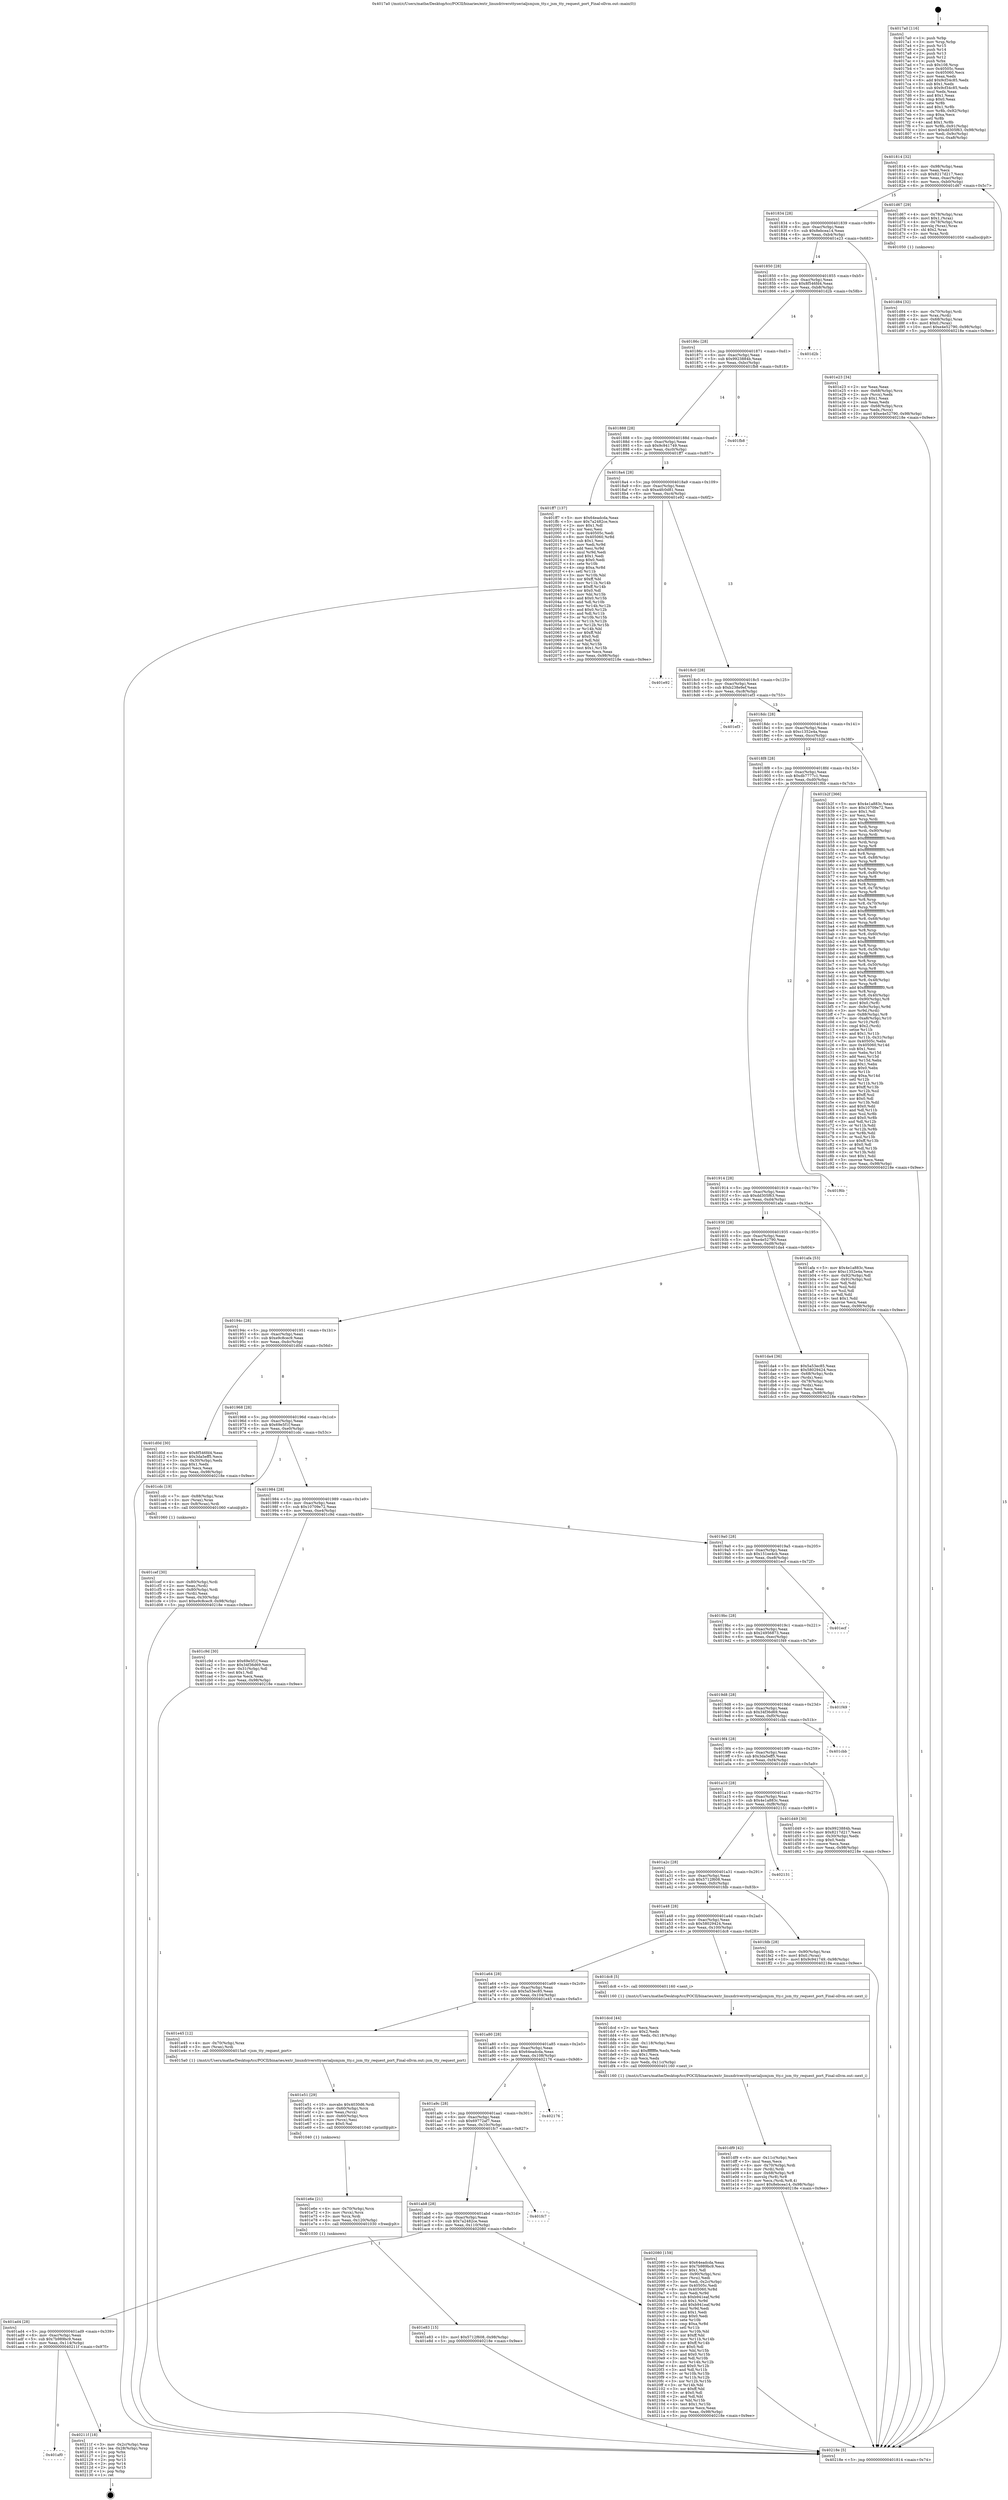 digraph "0x4017a0" {
  label = "0x4017a0 (/mnt/c/Users/mathe/Desktop/tcc/POCII/binaries/extr_linuxdriversttyserialjsmjsm_tty.c_jsm_tty_request_port_Final-ollvm.out::main(0))"
  labelloc = "t"
  node[shape=record]

  Entry [label="",width=0.3,height=0.3,shape=circle,fillcolor=black,style=filled]
  "0x401814" [label="{
     0x401814 [32]\l
     | [instrs]\l
     &nbsp;&nbsp;0x401814 \<+6\>: mov -0x98(%rbp),%eax\l
     &nbsp;&nbsp;0x40181a \<+2\>: mov %eax,%ecx\l
     &nbsp;&nbsp;0x40181c \<+6\>: sub $0x8217d217,%ecx\l
     &nbsp;&nbsp;0x401822 \<+6\>: mov %eax,-0xac(%rbp)\l
     &nbsp;&nbsp;0x401828 \<+6\>: mov %ecx,-0xb0(%rbp)\l
     &nbsp;&nbsp;0x40182e \<+6\>: je 0000000000401d67 \<main+0x5c7\>\l
  }"]
  "0x401d67" [label="{
     0x401d67 [29]\l
     | [instrs]\l
     &nbsp;&nbsp;0x401d67 \<+4\>: mov -0x78(%rbp),%rax\l
     &nbsp;&nbsp;0x401d6b \<+6\>: movl $0x1,(%rax)\l
     &nbsp;&nbsp;0x401d71 \<+4\>: mov -0x78(%rbp),%rax\l
     &nbsp;&nbsp;0x401d75 \<+3\>: movslq (%rax),%rax\l
     &nbsp;&nbsp;0x401d78 \<+4\>: shl $0x2,%rax\l
     &nbsp;&nbsp;0x401d7c \<+3\>: mov %rax,%rdi\l
     &nbsp;&nbsp;0x401d7f \<+5\>: call 0000000000401050 \<malloc@plt\>\l
     | [calls]\l
     &nbsp;&nbsp;0x401050 \{1\} (unknown)\l
  }"]
  "0x401834" [label="{
     0x401834 [28]\l
     | [instrs]\l
     &nbsp;&nbsp;0x401834 \<+5\>: jmp 0000000000401839 \<main+0x99\>\l
     &nbsp;&nbsp;0x401839 \<+6\>: mov -0xac(%rbp),%eax\l
     &nbsp;&nbsp;0x40183f \<+5\>: sub $0x8ebcea14,%eax\l
     &nbsp;&nbsp;0x401844 \<+6\>: mov %eax,-0xb4(%rbp)\l
     &nbsp;&nbsp;0x40184a \<+6\>: je 0000000000401e23 \<main+0x683\>\l
  }"]
  Exit [label="",width=0.3,height=0.3,shape=circle,fillcolor=black,style=filled,peripheries=2]
  "0x401e23" [label="{
     0x401e23 [34]\l
     | [instrs]\l
     &nbsp;&nbsp;0x401e23 \<+2\>: xor %eax,%eax\l
     &nbsp;&nbsp;0x401e25 \<+4\>: mov -0x68(%rbp),%rcx\l
     &nbsp;&nbsp;0x401e29 \<+2\>: mov (%rcx),%edx\l
     &nbsp;&nbsp;0x401e2b \<+3\>: sub $0x1,%eax\l
     &nbsp;&nbsp;0x401e2e \<+2\>: sub %eax,%edx\l
     &nbsp;&nbsp;0x401e30 \<+4\>: mov -0x68(%rbp),%rcx\l
     &nbsp;&nbsp;0x401e34 \<+2\>: mov %edx,(%rcx)\l
     &nbsp;&nbsp;0x401e36 \<+10\>: movl $0xe4e52790,-0x98(%rbp)\l
     &nbsp;&nbsp;0x401e40 \<+5\>: jmp 000000000040218e \<main+0x9ee\>\l
  }"]
  "0x401850" [label="{
     0x401850 [28]\l
     | [instrs]\l
     &nbsp;&nbsp;0x401850 \<+5\>: jmp 0000000000401855 \<main+0xb5\>\l
     &nbsp;&nbsp;0x401855 \<+6\>: mov -0xac(%rbp),%eax\l
     &nbsp;&nbsp;0x40185b \<+5\>: sub $0x8f546fd4,%eax\l
     &nbsp;&nbsp;0x401860 \<+6\>: mov %eax,-0xb8(%rbp)\l
     &nbsp;&nbsp;0x401866 \<+6\>: je 0000000000401d2b \<main+0x58b\>\l
  }"]
  "0x401af0" [label="{
     0x401af0\l
  }", style=dashed]
  "0x401d2b" [label="{
     0x401d2b\l
  }", style=dashed]
  "0x40186c" [label="{
     0x40186c [28]\l
     | [instrs]\l
     &nbsp;&nbsp;0x40186c \<+5\>: jmp 0000000000401871 \<main+0xd1\>\l
     &nbsp;&nbsp;0x401871 \<+6\>: mov -0xac(%rbp),%eax\l
     &nbsp;&nbsp;0x401877 \<+5\>: sub $0x9923884b,%eax\l
     &nbsp;&nbsp;0x40187c \<+6\>: mov %eax,-0xbc(%rbp)\l
     &nbsp;&nbsp;0x401882 \<+6\>: je 0000000000401fb8 \<main+0x818\>\l
  }"]
  "0x40211f" [label="{
     0x40211f [18]\l
     | [instrs]\l
     &nbsp;&nbsp;0x40211f \<+3\>: mov -0x2c(%rbp),%eax\l
     &nbsp;&nbsp;0x402122 \<+4\>: lea -0x28(%rbp),%rsp\l
     &nbsp;&nbsp;0x402126 \<+1\>: pop %rbx\l
     &nbsp;&nbsp;0x402127 \<+2\>: pop %r12\l
     &nbsp;&nbsp;0x402129 \<+2\>: pop %r13\l
     &nbsp;&nbsp;0x40212b \<+2\>: pop %r14\l
     &nbsp;&nbsp;0x40212d \<+2\>: pop %r15\l
     &nbsp;&nbsp;0x40212f \<+1\>: pop %rbp\l
     &nbsp;&nbsp;0x402130 \<+1\>: ret\l
  }"]
  "0x401fb8" [label="{
     0x401fb8\l
  }", style=dashed]
  "0x401888" [label="{
     0x401888 [28]\l
     | [instrs]\l
     &nbsp;&nbsp;0x401888 \<+5\>: jmp 000000000040188d \<main+0xed\>\l
     &nbsp;&nbsp;0x40188d \<+6\>: mov -0xac(%rbp),%eax\l
     &nbsp;&nbsp;0x401893 \<+5\>: sub $0x9c941749,%eax\l
     &nbsp;&nbsp;0x401898 \<+6\>: mov %eax,-0xc0(%rbp)\l
     &nbsp;&nbsp;0x40189e \<+6\>: je 0000000000401ff7 \<main+0x857\>\l
  }"]
  "0x401ad4" [label="{
     0x401ad4 [28]\l
     | [instrs]\l
     &nbsp;&nbsp;0x401ad4 \<+5\>: jmp 0000000000401ad9 \<main+0x339\>\l
     &nbsp;&nbsp;0x401ad9 \<+6\>: mov -0xac(%rbp),%eax\l
     &nbsp;&nbsp;0x401adf \<+5\>: sub $0x7b989bc9,%eax\l
     &nbsp;&nbsp;0x401ae4 \<+6\>: mov %eax,-0x114(%rbp)\l
     &nbsp;&nbsp;0x401aea \<+6\>: je 000000000040211f \<main+0x97f\>\l
  }"]
  "0x401ff7" [label="{
     0x401ff7 [137]\l
     | [instrs]\l
     &nbsp;&nbsp;0x401ff7 \<+5\>: mov $0x64eadcda,%eax\l
     &nbsp;&nbsp;0x401ffc \<+5\>: mov $0x7a2482ce,%ecx\l
     &nbsp;&nbsp;0x402001 \<+2\>: mov $0x1,%dl\l
     &nbsp;&nbsp;0x402003 \<+2\>: xor %esi,%esi\l
     &nbsp;&nbsp;0x402005 \<+7\>: mov 0x40505c,%edi\l
     &nbsp;&nbsp;0x40200c \<+8\>: mov 0x405060,%r8d\l
     &nbsp;&nbsp;0x402014 \<+3\>: sub $0x1,%esi\l
     &nbsp;&nbsp;0x402017 \<+3\>: mov %edi,%r9d\l
     &nbsp;&nbsp;0x40201a \<+3\>: add %esi,%r9d\l
     &nbsp;&nbsp;0x40201d \<+4\>: imul %r9d,%edi\l
     &nbsp;&nbsp;0x402021 \<+3\>: and $0x1,%edi\l
     &nbsp;&nbsp;0x402024 \<+3\>: cmp $0x0,%edi\l
     &nbsp;&nbsp;0x402027 \<+4\>: sete %r10b\l
     &nbsp;&nbsp;0x40202b \<+4\>: cmp $0xa,%r8d\l
     &nbsp;&nbsp;0x40202f \<+4\>: setl %r11b\l
     &nbsp;&nbsp;0x402033 \<+3\>: mov %r10b,%bl\l
     &nbsp;&nbsp;0x402036 \<+3\>: xor $0xff,%bl\l
     &nbsp;&nbsp;0x402039 \<+3\>: mov %r11b,%r14b\l
     &nbsp;&nbsp;0x40203c \<+4\>: xor $0xff,%r14b\l
     &nbsp;&nbsp;0x402040 \<+3\>: xor $0x0,%dl\l
     &nbsp;&nbsp;0x402043 \<+3\>: mov %bl,%r15b\l
     &nbsp;&nbsp;0x402046 \<+4\>: and $0x0,%r15b\l
     &nbsp;&nbsp;0x40204a \<+3\>: and %dl,%r10b\l
     &nbsp;&nbsp;0x40204d \<+3\>: mov %r14b,%r12b\l
     &nbsp;&nbsp;0x402050 \<+4\>: and $0x0,%r12b\l
     &nbsp;&nbsp;0x402054 \<+3\>: and %dl,%r11b\l
     &nbsp;&nbsp;0x402057 \<+3\>: or %r10b,%r15b\l
     &nbsp;&nbsp;0x40205a \<+3\>: or %r11b,%r12b\l
     &nbsp;&nbsp;0x40205d \<+3\>: xor %r12b,%r15b\l
     &nbsp;&nbsp;0x402060 \<+3\>: or %r14b,%bl\l
     &nbsp;&nbsp;0x402063 \<+3\>: xor $0xff,%bl\l
     &nbsp;&nbsp;0x402066 \<+3\>: or $0x0,%dl\l
     &nbsp;&nbsp;0x402069 \<+2\>: and %dl,%bl\l
     &nbsp;&nbsp;0x40206b \<+3\>: or %bl,%r15b\l
     &nbsp;&nbsp;0x40206e \<+4\>: test $0x1,%r15b\l
     &nbsp;&nbsp;0x402072 \<+3\>: cmovne %ecx,%eax\l
     &nbsp;&nbsp;0x402075 \<+6\>: mov %eax,-0x98(%rbp)\l
     &nbsp;&nbsp;0x40207b \<+5\>: jmp 000000000040218e \<main+0x9ee\>\l
  }"]
  "0x4018a4" [label="{
     0x4018a4 [28]\l
     | [instrs]\l
     &nbsp;&nbsp;0x4018a4 \<+5\>: jmp 00000000004018a9 \<main+0x109\>\l
     &nbsp;&nbsp;0x4018a9 \<+6\>: mov -0xac(%rbp),%eax\l
     &nbsp;&nbsp;0x4018af \<+5\>: sub $0xa4fc0d81,%eax\l
     &nbsp;&nbsp;0x4018b4 \<+6\>: mov %eax,-0xc4(%rbp)\l
     &nbsp;&nbsp;0x4018ba \<+6\>: je 0000000000401e92 \<main+0x6f2\>\l
  }"]
  "0x402080" [label="{
     0x402080 [159]\l
     | [instrs]\l
     &nbsp;&nbsp;0x402080 \<+5\>: mov $0x64eadcda,%eax\l
     &nbsp;&nbsp;0x402085 \<+5\>: mov $0x7b989bc9,%ecx\l
     &nbsp;&nbsp;0x40208a \<+2\>: mov $0x1,%dl\l
     &nbsp;&nbsp;0x40208c \<+7\>: mov -0x90(%rbp),%rsi\l
     &nbsp;&nbsp;0x402093 \<+2\>: mov (%rsi),%edi\l
     &nbsp;&nbsp;0x402095 \<+3\>: mov %edi,-0x2c(%rbp)\l
     &nbsp;&nbsp;0x402098 \<+7\>: mov 0x40505c,%edi\l
     &nbsp;&nbsp;0x40209f \<+8\>: mov 0x405060,%r8d\l
     &nbsp;&nbsp;0x4020a7 \<+3\>: mov %edi,%r9d\l
     &nbsp;&nbsp;0x4020aa \<+7\>: sub $0xb941eaf,%r9d\l
     &nbsp;&nbsp;0x4020b1 \<+4\>: sub $0x1,%r9d\l
     &nbsp;&nbsp;0x4020b5 \<+7\>: add $0xb941eaf,%r9d\l
     &nbsp;&nbsp;0x4020bc \<+4\>: imul %r9d,%edi\l
     &nbsp;&nbsp;0x4020c0 \<+3\>: and $0x1,%edi\l
     &nbsp;&nbsp;0x4020c3 \<+3\>: cmp $0x0,%edi\l
     &nbsp;&nbsp;0x4020c6 \<+4\>: sete %r10b\l
     &nbsp;&nbsp;0x4020ca \<+4\>: cmp $0xa,%r8d\l
     &nbsp;&nbsp;0x4020ce \<+4\>: setl %r11b\l
     &nbsp;&nbsp;0x4020d2 \<+3\>: mov %r10b,%bl\l
     &nbsp;&nbsp;0x4020d5 \<+3\>: xor $0xff,%bl\l
     &nbsp;&nbsp;0x4020d8 \<+3\>: mov %r11b,%r14b\l
     &nbsp;&nbsp;0x4020db \<+4\>: xor $0xff,%r14b\l
     &nbsp;&nbsp;0x4020df \<+3\>: xor $0x0,%dl\l
     &nbsp;&nbsp;0x4020e2 \<+3\>: mov %bl,%r15b\l
     &nbsp;&nbsp;0x4020e5 \<+4\>: and $0x0,%r15b\l
     &nbsp;&nbsp;0x4020e9 \<+3\>: and %dl,%r10b\l
     &nbsp;&nbsp;0x4020ec \<+3\>: mov %r14b,%r12b\l
     &nbsp;&nbsp;0x4020ef \<+4\>: and $0x0,%r12b\l
     &nbsp;&nbsp;0x4020f3 \<+3\>: and %dl,%r11b\l
     &nbsp;&nbsp;0x4020f6 \<+3\>: or %r10b,%r15b\l
     &nbsp;&nbsp;0x4020f9 \<+3\>: or %r11b,%r12b\l
     &nbsp;&nbsp;0x4020fc \<+3\>: xor %r12b,%r15b\l
     &nbsp;&nbsp;0x4020ff \<+3\>: or %r14b,%bl\l
     &nbsp;&nbsp;0x402102 \<+3\>: xor $0xff,%bl\l
     &nbsp;&nbsp;0x402105 \<+3\>: or $0x0,%dl\l
     &nbsp;&nbsp;0x402108 \<+2\>: and %dl,%bl\l
     &nbsp;&nbsp;0x40210a \<+3\>: or %bl,%r15b\l
     &nbsp;&nbsp;0x40210d \<+4\>: test $0x1,%r15b\l
     &nbsp;&nbsp;0x402111 \<+3\>: cmovne %ecx,%eax\l
     &nbsp;&nbsp;0x402114 \<+6\>: mov %eax,-0x98(%rbp)\l
     &nbsp;&nbsp;0x40211a \<+5\>: jmp 000000000040218e \<main+0x9ee\>\l
  }"]
  "0x401e92" [label="{
     0x401e92\l
  }", style=dashed]
  "0x4018c0" [label="{
     0x4018c0 [28]\l
     | [instrs]\l
     &nbsp;&nbsp;0x4018c0 \<+5\>: jmp 00000000004018c5 \<main+0x125\>\l
     &nbsp;&nbsp;0x4018c5 \<+6\>: mov -0xac(%rbp),%eax\l
     &nbsp;&nbsp;0x4018cb \<+5\>: sub $0xb238e9ef,%eax\l
     &nbsp;&nbsp;0x4018d0 \<+6\>: mov %eax,-0xc8(%rbp)\l
     &nbsp;&nbsp;0x4018d6 \<+6\>: je 0000000000401ef3 \<main+0x753\>\l
  }"]
  "0x401ab8" [label="{
     0x401ab8 [28]\l
     | [instrs]\l
     &nbsp;&nbsp;0x401ab8 \<+5\>: jmp 0000000000401abd \<main+0x31d\>\l
     &nbsp;&nbsp;0x401abd \<+6\>: mov -0xac(%rbp),%eax\l
     &nbsp;&nbsp;0x401ac3 \<+5\>: sub $0x7a2482ce,%eax\l
     &nbsp;&nbsp;0x401ac8 \<+6\>: mov %eax,-0x110(%rbp)\l
     &nbsp;&nbsp;0x401ace \<+6\>: je 0000000000402080 \<main+0x8e0\>\l
  }"]
  "0x401ef3" [label="{
     0x401ef3\l
  }", style=dashed]
  "0x4018dc" [label="{
     0x4018dc [28]\l
     | [instrs]\l
     &nbsp;&nbsp;0x4018dc \<+5\>: jmp 00000000004018e1 \<main+0x141\>\l
     &nbsp;&nbsp;0x4018e1 \<+6\>: mov -0xac(%rbp),%eax\l
     &nbsp;&nbsp;0x4018e7 \<+5\>: sub $0xc1352e4a,%eax\l
     &nbsp;&nbsp;0x4018ec \<+6\>: mov %eax,-0xcc(%rbp)\l
     &nbsp;&nbsp;0x4018f2 \<+6\>: je 0000000000401b2f \<main+0x38f\>\l
  }"]
  "0x401fc7" [label="{
     0x401fc7\l
  }", style=dashed]
  "0x401b2f" [label="{
     0x401b2f [366]\l
     | [instrs]\l
     &nbsp;&nbsp;0x401b2f \<+5\>: mov $0x4e1a883c,%eax\l
     &nbsp;&nbsp;0x401b34 \<+5\>: mov $0x10709e72,%ecx\l
     &nbsp;&nbsp;0x401b39 \<+2\>: mov $0x1,%dl\l
     &nbsp;&nbsp;0x401b3b \<+2\>: xor %esi,%esi\l
     &nbsp;&nbsp;0x401b3d \<+3\>: mov %rsp,%rdi\l
     &nbsp;&nbsp;0x401b40 \<+4\>: add $0xfffffffffffffff0,%rdi\l
     &nbsp;&nbsp;0x401b44 \<+3\>: mov %rdi,%rsp\l
     &nbsp;&nbsp;0x401b47 \<+7\>: mov %rdi,-0x90(%rbp)\l
     &nbsp;&nbsp;0x401b4e \<+3\>: mov %rsp,%rdi\l
     &nbsp;&nbsp;0x401b51 \<+4\>: add $0xfffffffffffffff0,%rdi\l
     &nbsp;&nbsp;0x401b55 \<+3\>: mov %rdi,%rsp\l
     &nbsp;&nbsp;0x401b58 \<+3\>: mov %rsp,%r8\l
     &nbsp;&nbsp;0x401b5b \<+4\>: add $0xfffffffffffffff0,%r8\l
     &nbsp;&nbsp;0x401b5f \<+3\>: mov %r8,%rsp\l
     &nbsp;&nbsp;0x401b62 \<+7\>: mov %r8,-0x88(%rbp)\l
     &nbsp;&nbsp;0x401b69 \<+3\>: mov %rsp,%r8\l
     &nbsp;&nbsp;0x401b6c \<+4\>: add $0xfffffffffffffff0,%r8\l
     &nbsp;&nbsp;0x401b70 \<+3\>: mov %r8,%rsp\l
     &nbsp;&nbsp;0x401b73 \<+4\>: mov %r8,-0x80(%rbp)\l
     &nbsp;&nbsp;0x401b77 \<+3\>: mov %rsp,%r8\l
     &nbsp;&nbsp;0x401b7a \<+4\>: add $0xfffffffffffffff0,%r8\l
     &nbsp;&nbsp;0x401b7e \<+3\>: mov %r8,%rsp\l
     &nbsp;&nbsp;0x401b81 \<+4\>: mov %r8,-0x78(%rbp)\l
     &nbsp;&nbsp;0x401b85 \<+3\>: mov %rsp,%r8\l
     &nbsp;&nbsp;0x401b88 \<+4\>: add $0xfffffffffffffff0,%r8\l
     &nbsp;&nbsp;0x401b8c \<+3\>: mov %r8,%rsp\l
     &nbsp;&nbsp;0x401b8f \<+4\>: mov %r8,-0x70(%rbp)\l
     &nbsp;&nbsp;0x401b93 \<+3\>: mov %rsp,%r8\l
     &nbsp;&nbsp;0x401b96 \<+4\>: add $0xfffffffffffffff0,%r8\l
     &nbsp;&nbsp;0x401b9a \<+3\>: mov %r8,%rsp\l
     &nbsp;&nbsp;0x401b9d \<+4\>: mov %r8,-0x68(%rbp)\l
     &nbsp;&nbsp;0x401ba1 \<+3\>: mov %rsp,%r8\l
     &nbsp;&nbsp;0x401ba4 \<+4\>: add $0xfffffffffffffff0,%r8\l
     &nbsp;&nbsp;0x401ba8 \<+3\>: mov %r8,%rsp\l
     &nbsp;&nbsp;0x401bab \<+4\>: mov %r8,-0x60(%rbp)\l
     &nbsp;&nbsp;0x401baf \<+3\>: mov %rsp,%r8\l
     &nbsp;&nbsp;0x401bb2 \<+4\>: add $0xfffffffffffffff0,%r8\l
     &nbsp;&nbsp;0x401bb6 \<+3\>: mov %r8,%rsp\l
     &nbsp;&nbsp;0x401bb9 \<+4\>: mov %r8,-0x58(%rbp)\l
     &nbsp;&nbsp;0x401bbd \<+3\>: mov %rsp,%r8\l
     &nbsp;&nbsp;0x401bc0 \<+4\>: add $0xfffffffffffffff0,%r8\l
     &nbsp;&nbsp;0x401bc4 \<+3\>: mov %r8,%rsp\l
     &nbsp;&nbsp;0x401bc7 \<+4\>: mov %r8,-0x50(%rbp)\l
     &nbsp;&nbsp;0x401bcb \<+3\>: mov %rsp,%r8\l
     &nbsp;&nbsp;0x401bce \<+4\>: add $0xfffffffffffffff0,%r8\l
     &nbsp;&nbsp;0x401bd2 \<+3\>: mov %r8,%rsp\l
     &nbsp;&nbsp;0x401bd5 \<+4\>: mov %r8,-0x48(%rbp)\l
     &nbsp;&nbsp;0x401bd9 \<+3\>: mov %rsp,%r8\l
     &nbsp;&nbsp;0x401bdc \<+4\>: add $0xfffffffffffffff0,%r8\l
     &nbsp;&nbsp;0x401be0 \<+3\>: mov %r8,%rsp\l
     &nbsp;&nbsp;0x401be3 \<+4\>: mov %r8,-0x40(%rbp)\l
     &nbsp;&nbsp;0x401be7 \<+7\>: mov -0x90(%rbp),%r8\l
     &nbsp;&nbsp;0x401bee \<+7\>: movl $0x0,(%r8)\l
     &nbsp;&nbsp;0x401bf5 \<+7\>: mov -0x9c(%rbp),%r9d\l
     &nbsp;&nbsp;0x401bfc \<+3\>: mov %r9d,(%rdi)\l
     &nbsp;&nbsp;0x401bff \<+7\>: mov -0x88(%rbp),%r8\l
     &nbsp;&nbsp;0x401c06 \<+7\>: mov -0xa8(%rbp),%r10\l
     &nbsp;&nbsp;0x401c0d \<+3\>: mov %r10,(%r8)\l
     &nbsp;&nbsp;0x401c10 \<+3\>: cmpl $0x2,(%rdi)\l
     &nbsp;&nbsp;0x401c13 \<+4\>: setne %r11b\l
     &nbsp;&nbsp;0x401c17 \<+4\>: and $0x1,%r11b\l
     &nbsp;&nbsp;0x401c1b \<+4\>: mov %r11b,-0x31(%rbp)\l
     &nbsp;&nbsp;0x401c1f \<+7\>: mov 0x40505c,%ebx\l
     &nbsp;&nbsp;0x401c26 \<+8\>: mov 0x405060,%r14d\l
     &nbsp;&nbsp;0x401c2e \<+3\>: sub $0x1,%esi\l
     &nbsp;&nbsp;0x401c31 \<+3\>: mov %ebx,%r15d\l
     &nbsp;&nbsp;0x401c34 \<+3\>: add %esi,%r15d\l
     &nbsp;&nbsp;0x401c37 \<+4\>: imul %r15d,%ebx\l
     &nbsp;&nbsp;0x401c3b \<+3\>: and $0x1,%ebx\l
     &nbsp;&nbsp;0x401c3e \<+3\>: cmp $0x0,%ebx\l
     &nbsp;&nbsp;0x401c41 \<+4\>: sete %r11b\l
     &nbsp;&nbsp;0x401c45 \<+4\>: cmp $0xa,%r14d\l
     &nbsp;&nbsp;0x401c49 \<+4\>: setl %r12b\l
     &nbsp;&nbsp;0x401c4d \<+3\>: mov %r11b,%r13b\l
     &nbsp;&nbsp;0x401c50 \<+4\>: xor $0xff,%r13b\l
     &nbsp;&nbsp;0x401c54 \<+3\>: mov %r12b,%sil\l
     &nbsp;&nbsp;0x401c57 \<+4\>: xor $0xff,%sil\l
     &nbsp;&nbsp;0x401c5b \<+3\>: xor $0x0,%dl\l
     &nbsp;&nbsp;0x401c5e \<+3\>: mov %r13b,%dil\l
     &nbsp;&nbsp;0x401c61 \<+4\>: and $0x0,%dil\l
     &nbsp;&nbsp;0x401c65 \<+3\>: and %dl,%r11b\l
     &nbsp;&nbsp;0x401c68 \<+3\>: mov %sil,%r8b\l
     &nbsp;&nbsp;0x401c6b \<+4\>: and $0x0,%r8b\l
     &nbsp;&nbsp;0x401c6f \<+3\>: and %dl,%r12b\l
     &nbsp;&nbsp;0x401c72 \<+3\>: or %r11b,%dil\l
     &nbsp;&nbsp;0x401c75 \<+3\>: or %r12b,%r8b\l
     &nbsp;&nbsp;0x401c78 \<+3\>: xor %r8b,%dil\l
     &nbsp;&nbsp;0x401c7b \<+3\>: or %sil,%r13b\l
     &nbsp;&nbsp;0x401c7e \<+4\>: xor $0xff,%r13b\l
     &nbsp;&nbsp;0x401c82 \<+3\>: or $0x0,%dl\l
     &nbsp;&nbsp;0x401c85 \<+3\>: and %dl,%r13b\l
     &nbsp;&nbsp;0x401c88 \<+3\>: or %r13b,%dil\l
     &nbsp;&nbsp;0x401c8b \<+4\>: test $0x1,%dil\l
     &nbsp;&nbsp;0x401c8f \<+3\>: cmovne %ecx,%eax\l
     &nbsp;&nbsp;0x401c92 \<+6\>: mov %eax,-0x98(%rbp)\l
     &nbsp;&nbsp;0x401c98 \<+5\>: jmp 000000000040218e \<main+0x9ee\>\l
  }"]
  "0x4018f8" [label="{
     0x4018f8 [28]\l
     | [instrs]\l
     &nbsp;&nbsp;0x4018f8 \<+5\>: jmp 00000000004018fd \<main+0x15d\>\l
     &nbsp;&nbsp;0x4018fd \<+6\>: mov -0xac(%rbp),%eax\l
     &nbsp;&nbsp;0x401903 \<+5\>: sub $0xdb7777c1,%eax\l
     &nbsp;&nbsp;0x401908 \<+6\>: mov %eax,-0xd0(%rbp)\l
     &nbsp;&nbsp;0x40190e \<+6\>: je 0000000000401f6b \<main+0x7cb\>\l
  }"]
  "0x401a9c" [label="{
     0x401a9c [28]\l
     | [instrs]\l
     &nbsp;&nbsp;0x401a9c \<+5\>: jmp 0000000000401aa1 \<main+0x301\>\l
     &nbsp;&nbsp;0x401aa1 \<+6\>: mov -0xac(%rbp),%eax\l
     &nbsp;&nbsp;0x401aa7 \<+5\>: sub $0x69772af7,%eax\l
     &nbsp;&nbsp;0x401aac \<+6\>: mov %eax,-0x10c(%rbp)\l
     &nbsp;&nbsp;0x401ab2 \<+6\>: je 0000000000401fc7 \<main+0x827\>\l
  }"]
  "0x401f6b" [label="{
     0x401f6b\l
  }", style=dashed]
  "0x401914" [label="{
     0x401914 [28]\l
     | [instrs]\l
     &nbsp;&nbsp;0x401914 \<+5\>: jmp 0000000000401919 \<main+0x179\>\l
     &nbsp;&nbsp;0x401919 \<+6\>: mov -0xac(%rbp),%eax\l
     &nbsp;&nbsp;0x40191f \<+5\>: sub $0xdd305f63,%eax\l
     &nbsp;&nbsp;0x401924 \<+6\>: mov %eax,-0xd4(%rbp)\l
     &nbsp;&nbsp;0x40192a \<+6\>: je 0000000000401afa \<main+0x35a\>\l
  }"]
  "0x402176" [label="{
     0x402176\l
  }", style=dashed]
  "0x401afa" [label="{
     0x401afa [53]\l
     | [instrs]\l
     &nbsp;&nbsp;0x401afa \<+5\>: mov $0x4e1a883c,%eax\l
     &nbsp;&nbsp;0x401aff \<+5\>: mov $0xc1352e4a,%ecx\l
     &nbsp;&nbsp;0x401b04 \<+6\>: mov -0x92(%rbp),%dl\l
     &nbsp;&nbsp;0x401b0a \<+7\>: mov -0x91(%rbp),%sil\l
     &nbsp;&nbsp;0x401b11 \<+3\>: mov %dl,%dil\l
     &nbsp;&nbsp;0x401b14 \<+3\>: and %sil,%dil\l
     &nbsp;&nbsp;0x401b17 \<+3\>: xor %sil,%dl\l
     &nbsp;&nbsp;0x401b1a \<+3\>: or %dl,%dil\l
     &nbsp;&nbsp;0x401b1d \<+4\>: test $0x1,%dil\l
     &nbsp;&nbsp;0x401b21 \<+3\>: cmovne %ecx,%eax\l
     &nbsp;&nbsp;0x401b24 \<+6\>: mov %eax,-0x98(%rbp)\l
     &nbsp;&nbsp;0x401b2a \<+5\>: jmp 000000000040218e \<main+0x9ee\>\l
  }"]
  "0x401930" [label="{
     0x401930 [28]\l
     | [instrs]\l
     &nbsp;&nbsp;0x401930 \<+5\>: jmp 0000000000401935 \<main+0x195\>\l
     &nbsp;&nbsp;0x401935 \<+6\>: mov -0xac(%rbp),%eax\l
     &nbsp;&nbsp;0x40193b \<+5\>: sub $0xe4e52790,%eax\l
     &nbsp;&nbsp;0x401940 \<+6\>: mov %eax,-0xd8(%rbp)\l
     &nbsp;&nbsp;0x401946 \<+6\>: je 0000000000401da4 \<main+0x604\>\l
  }"]
  "0x40218e" [label="{
     0x40218e [5]\l
     | [instrs]\l
     &nbsp;&nbsp;0x40218e \<+5\>: jmp 0000000000401814 \<main+0x74\>\l
  }"]
  "0x4017a0" [label="{
     0x4017a0 [116]\l
     | [instrs]\l
     &nbsp;&nbsp;0x4017a0 \<+1\>: push %rbp\l
     &nbsp;&nbsp;0x4017a1 \<+3\>: mov %rsp,%rbp\l
     &nbsp;&nbsp;0x4017a4 \<+2\>: push %r15\l
     &nbsp;&nbsp;0x4017a6 \<+2\>: push %r14\l
     &nbsp;&nbsp;0x4017a8 \<+2\>: push %r13\l
     &nbsp;&nbsp;0x4017aa \<+2\>: push %r12\l
     &nbsp;&nbsp;0x4017ac \<+1\>: push %rbx\l
     &nbsp;&nbsp;0x4017ad \<+7\>: sub $0x108,%rsp\l
     &nbsp;&nbsp;0x4017b4 \<+7\>: mov 0x40505c,%eax\l
     &nbsp;&nbsp;0x4017bb \<+7\>: mov 0x405060,%ecx\l
     &nbsp;&nbsp;0x4017c2 \<+2\>: mov %eax,%edx\l
     &nbsp;&nbsp;0x4017c4 \<+6\>: add $0x9cf34c85,%edx\l
     &nbsp;&nbsp;0x4017ca \<+3\>: sub $0x1,%edx\l
     &nbsp;&nbsp;0x4017cd \<+6\>: sub $0x9cf34c85,%edx\l
     &nbsp;&nbsp;0x4017d3 \<+3\>: imul %edx,%eax\l
     &nbsp;&nbsp;0x4017d6 \<+3\>: and $0x1,%eax\l
     &nbsp;&nbsp;0x4017d9 \<+3\>: cmp $0x0,%eax\l
     &nbsp;&nbsp;0x4017dc \<+4\>: sete %r8b\l
     &nbsp;&nbsp;0x4017e0 \<+4\>: and $0x1,%r8b\l
     &nbsp;&nbsp;0x4017e4 \<+7\>: mov %r8b,-0x92(%rbp)\l
     &nbsp;&nbsp;0x4017eb \<+3\>: cmp $0xa,%ecx\l
     &nbsp;&nbsp;0x4017ee \<+4\>: setl %r8b\l
     &nbsp;&nbsp;0x4017f2 \<+4\>: and $0x1,%r8b\l
     &nbsp;&nbsp;0x4017f6 \<+7\>: mov %r8b,-0x91(%rbp)\l
     &nbsp;&nbsp;0x4017fd \<+10\>: movl $0xdd305f63,-0x98(%rbp)\l
     &nbsp;&nbsp;0x401807 \<+6\>: mov %edi,-0x9c(%rbp)\l
     &nbsp;&nbsp;0x40180d \<+7\>: mov %rsi,-0xa8(%rbp)\l
  }"]
  "0x401e83" [label="{
     0x401e83 [15]\l
     | [instrs]\l
     &nbsp;&nbsp;0x401e83 \<+10\>: movl $0x5712f608,-0x98(%rbp)\l
     &nbsp;&nbsp;0x401e8d \<+5\>: jmp 000000000040218e \<main+0x9ee\>\l
  }"]
  "0x401e6e" [label="{
     0x401e6e [21]\l
     | [instrs]\l
     &nbsp;&nbsp;0x401e6e \<+4\>: mov -0x70(%rbp),%rcx\l
     &nbsp;&nbsp;0x401e72 \<+3\>: mov (%rcx),%rcx\l
     &nbsp;&nbsp;0x401e75 \<+3\>: mov %rcx,%rdi\l
     &nbsp;&nbsp;0x401e78 \<+6\>: mov %eax,-0x120(%rbp)\l
     &nbsp;&nbsp;0x401e7e \<+5\>: call 0000000000401030 \<free@plt\>\l
     | [calls]\l
     &nbsp;&nbsp;0x401030 \{1\} (unknown)\l
  }"]
  "0x401da4" [label="{
     0x401da4 [36]\l
     | [instrs]\l
     &nbsp;&nbsp;0x401da4 \<+5\>: mov $0x5a53ec85,%eax\l
     &nbsp;&nbsp;0x401da9 \<+5\>: mov $0x58029424,%ecx\l
     &nbsp;&nbsp;0x401dae \<+4\>: mov -0x68(%rbp),%rdx\l
     &nbsp;&nbsp;0x401db2 \<+2\>: mov (%rdx),%esi\l
     &nbsp;&nbsp;0x401db4 \<+4\>: mov -0x78(%rbp),%rdx\l
     &nbsp;&nbsp;0x401db8 \<+2\>: cmp (%rdx),%esi\l
     &nbsp;&nbsp;0x401dba \<+3\>: cmovl %ecx,%eax\l
     &nbsp;&nbsp;0x401dbd \<+6\>: mov %eax,-0x98(%rbp)\l
     &nbsp;&nbsp;0x401dc3 \<+5\>: jmp 000000000040218e \<main+0x9ee\>\l
  }"]
  "0x40194c" [label="{
     0x40194c [28]\l
     | [instrs]\l
     &nbsp;&nbsp;0x40194c \<+5\>: jmp 0000000000401951 \<main+0x1b1\>\l
     &nbsp;&nbsp;0x401951 \<+6\>: mov -0xac(%rbp),%eax\l
     &nbsp;&nbsp;0x401957 \<+5\>: sub $0xe9c8cec9,%eax\l
     &nbsp;&nbsp;0x40195c \<+6\>: mov %eax,-0xdc(%rbp)\l
     &nbsp;&nbsp;0x401962 \<+6\>: je 0000000000401d0d \<main+0x56d\>\l
  }"]
  "0x401e51" [label="{
     0x401e51 [29]\l
     | [instrs]\l
     &nbsp;&nbsp;0x401e51 \<+10\>: movabs $0x4030d6,%rdi\l
     &nbsp;&nbsp;0x401e5b \<+4\>: mov -0x60(%rbp),%rcx\l
     &nbsp;&nbsp;0x401e5f \<+2\>: mov %eax,(%rcx)\l
     &nbsp;&nbsp;0x401e61 \<+4\>: mov -0x60(%rbp),%rcx\l
     &nbsp;&nbsp;0x401e65 \<+2\>: mov (%rcx),%esi\l
     &nbsp;&nbsp;0x401e67 \<+2\>: mov $0x0,%al\l
     &nbsp;&nbsp;0x401e69 \<+5\>: call 0000000000401040 \<printf@plt\>\l
     | [calls]\l
     &nbsp;&nbsp;0x401040 \{1\} (unknown)\l
  }"]
  "0x401d0d" [label="{
     0x401d0d [30]\l
     | [instrs]\l
     &nbsp;&nbsp;0x401d0d \<+5\>: mov $0x8f546fd4,%eax\l
     &nbsp;&nbsp;0x401d12 \<+5\>: mov $0x3da5eff5,%ecx\l
     &nbsp;&nbsp;0x401d17 \<+3\>: mov -0x30(%rbp),%edx\l
     &nbsp;&nbsp;0x401d1a \<+3\>: cmp $0x1,%edx\l
     &nbsp;&nbsp;0x401d1d \<+3\>: cmovl %ecx,%eax\l
     &nbsp;&nbsp;0x401d20 \<+6\>: mov %eax,-0x98(%rbp)\l
     &nbsp;&nbsp;0x401d26 \<+5\>: jmp 000000000040218e \<main+0x9ee\>\l
  }"]
  "0x401968" [label="{
     0x401968 [28]\l
     | [instrs]\l
     &nbsp;&nbsp;0x401968 \<+5\>: jmp 000000000040196d \<main+0x1cd\>\l
     &nbsp;&nbsp;0x40196d \<+6\>: mov -0xac(%rbp),%eax\l
     &nbsp;&nbsp;0x401973 \<+5\>: sub $0x69e5f1f,%eax\l
     &nbsp;&nbsp;0x401978 \<+6\>: mov %eax,-0xe0(%rbp)\l
     &nbsp;&nbsp;0x40197e \<+6\>: je 0000000000401cdc \<main+0x53c\>\l
  }"]
  "0x401a80" [label="{
     0x401a80 [28]\l
     | [instrs]\l
     &nbsp;&nbsp;0x401a80 \<+5\>: jmp 0000000000401a85 \<main+0x2e5\>\l
     &nbsp;&nbsp;0x401a85 \<+6\>: mov -0xac(%rbp),%eax\l
     &nbsp;&nbsp;0x401a8b \<+5\>: sub $0x64eadcda,%eax\l
     &nbsp;&nbsp;0x401a90 \<+6\>: mov %eax,-0x108(%rbp)\l
     &nbsp;&nbsp;0x401a96 \<+6\>: je 0000000000402176 \<main+0x9d6\>\l
  }"]
  "0x401cdc" [label="{
     0x401cdc [19]\l
     | [instrs]\l
     &nbsp;&nbsp;0x401cdc \<+7\>: mov -0x88(%rbp),%rax\l
     &nbsp;&nbsp;0x401ce3 \<+3\>: mov (%rax),%rax\l
     &nbsp;&nbsp;0x401ce6 \<+4\>: mov 0x8(%rax),%rdi\l
     &nbsp;&nbsp;0x401cea \<+5\>: call 0000000000401060 \<atoi@plt\>\l
     | [calls]\l
     &nbsp;&nbsp;0x401060 \{1\} (unknown)\l
  }"]
  "0x401984" [label="{
     0x401984 [28]\l
     | [instrs]\l
     &nbsp;&nbsp;0x401984 \<+5\>: jmp 0000000000401989 \<main+0x1e9\>\l
     &nbsp;&nbsp;0x401989 \<+6\>: mov -0xac(%rbp),%eax\l
     &nbsp;&nbsp;0x40198f \<+5\>: sub $0x10709e72,%eax\l
     &nbsp;&nbsp;0x401994 \<+6\>: mov %eax,-0xe4(%rbp)\l
     &nbsp;&nbsp;0x40199a \<+6\>: je 0000000000401c9d \<main+0x4fd\>\l
  }"]
  "0x401e45" [label="{
     0x401e45 [12]\l
     | [instrs]\l
     &nbsp;&nbsp;0x401e45 \<+4\>: mov -0x70(%rbp),%rax\l
     &nbsp;&nbsp;0x401e49 \<+3\>: mov (%rax),%rdi\l
     &nbsp;&nbsp;0x401e4c \<+5\>: call 00000000004015a0 \<jsm_tty_request_port\>\l
     | [calls]\l
     &nbsp;&nbsp;0x4015a0 \{1\} (/mnt/c/Users/mathe/Desktop/tcc/POCII/binaries/extr_linuxdriversttyserialjsmjsm_tty.c_jsm_tty_request_port_Final-ollvm.out::jsm_tty_request_port)\l
  }"]
  "0x401c9d" [label="{
     0x401c9d [30]\l
     | [instrs]\l
     &nbsp;&nbsp;0x401c9d \<+5\>: mov $0x69e5f1f,%eax\l
     &nbsp;&nbsp;0x401ca2 \<+5\>: mov $0x34f36d69,%ecx\l
     &nbsp;&nbsp;0x401ca7 \<+3\>: mov -0x31(%rbp),%dl\l
     &nbsp;&nbsp;0x401caa \<+3\>: test $0x1,%dl\l
     &nbsp;&nbsp;0x401cad \<+3\>: cmovne %ecx,%eax\l
     &nbsp;&nbsp;0x401cb0 \<+6\>: mov %eax,-0x98(%rbp)\l
     &nbsp;&nbsp;0x401cb6 \<+5\>: jmp 000000000040218e \<main+0x9ee\>\l
  }"]
  "0x4019a0" [label="{
     0x4019a0 [28]\l
     | [instrs]\l
     &nbsp;&nbsp;0x4019a0 \<+5\>: jmp 00000000004019a5 \<main+0x205\>\l
     &nbsp;&nbsp;0x4019a5 \<+6\>: mov -0xac(%rbp),%eax\l
     &nbsp;&nbsp;0x4019ab \<+5\>: sub $0x151ee4cb,%eax\l
     &nbsp;&nbsp;0x4019b0 \<+6\>: mov %eax,-0xe8(%rbp)\l
     &nbsp;&nbsp;0x4019b6 \<+6\>: je 0000000000401ecf \<main+0x72f\>\l
  }"]
  "0x401cef" [label="{
     0x401cef [30]\l
     | [instrs]\l
     &nbsp;&nbsp;0x401cef \<+4\>: mov -0x80(%rbp),%rdi\l
     &nbsp;&nbsp;0x401cf3 \<+2\>: mov %eax,(%rdi)\l
     &nbsp;&nbsp;0x401cf5 \<+4\>: mov -0x80(%rbp),%rdi\l
     &nbsp;&nbsp;0x401cf9 \<+2\>: mov (%rdi),%eax\l
     &nbsp;&nbsp;0x401cfb \<+3\>: mov %eax,-0x30(%rbp)\l
     &nbsp;&nbsp;0x401cfe \<+10\>: movl $0xe9c8cec9,-0x98(%rbp)\l
     &nbsp;&nbsp;0x401d08 \<+5\>: jmp 000000000040218e \<main+0x9ee\>\l
  }"]
  "0x401df9" [label="{
     0x401df9 [42]\l
     | [instrs]\l
     &nbsp;&nbsp;0x401df9 \<+6\>: mov -0x11c(%rbp),%ecx\l
     &nbsp;&nbsp;0x401dff \<+3\>: imul %eax,%ecx\l
     &nbsp;&nbsp;0x401e02 \<+4\>: mov -0x70(%rbp),%rdi\l
     &nbsp;&nbsp;0x401e06 \<+3\>: mov (%rdi),%rdi\l
     &nbsp;&nbsp;0x401e09 \<+4\>: mov -0x68(%rbp),%r8\l
     &nbsp;&nbsp;0x401e0d \<+3\>: movslq (%r8),%r8\l
     &nbsp;&nbsp;0x401e10 \<+4\>: mov %ecx,(%rdi,%r8,4)\l
     &nbsp;&nbsp;0x401e14 \<+10\>: movl $0x8ebcea14,-0x98(%rbp)\l
     &nbsp;&nbsp;0x401e1e \<+5\>: jmp 000000000040218e \<main+0x9ee\>\l
  }"]
  "0x401ecf" [label="{
     0x401ecf\l
  }", style=dashed]
  "0x4019bc" [label="{
     0x4019bc [28]\l
     | [instrs]\l
     &nbsp;&nbsp;0x4019bc \<+5\>: jmp 00000000004019c1 \<main+0x221\>\l
     &nbsp;&nbsp;0x4019c1 \<+6\>: mov -0xac(%rbp),%eax\l
     &nbsp;&nbsp;0x4019c7 \<+5\>: sub $0x24956873,%eax\l
     &nbsp;&nbsp;0x4019cc \<+6\>: mov %eax,-0xec(%rbp)\l
     &nbsp;&nbsp;0x4019d2 \<+6\>: je 0000000000401f49 \<main+0x7a9\>\l
  }"]
  "0x401dcd" [label="{
     0x401dcd [44]\l
     | [instrs]\l
     &nbsp;&nbsp;0x401dcd \<+2\>: xor %ecx,%ecx\l
     &nbsp;&nbsp;0x401dcf \<+5\>: mov $0x2,%edx\l
     &nbsp;&nbsp;0x401dd4 \<+6\>: mov %edx,-0x118(%rbp)\l
     &nbsp;&nbsp;0x401dda \<+1\>: cltd\l
     &nbsp;&nbsp;0x401ddb \<+6\>: mov -0x118(%rbp),%esi\l
     &nbsp;&nbsp;0x401de1 \<+2\>: idiv %esi\l
     &nbsp;&nbsp;0x401de3 \<+6\>: imul $0xfffffffe,%edx,%edx\l
     &nbsp;&nbsp;0x401de9 \<+3\>: sub $0x1,%ecx\l
     &nbsp;&nbsp;0x401dec \<+2\>: sub %ecx,%edx\l
     &nbsp;&nbsp;0x401dee \<+6\>: mov %edx,-0x11c(%rbp)\l
     &nbsp;&nbsp;0x401df4 \<+5\>: call 0000000000401160 \<next_i\>\l
     | [calls]\l
     &nbsp;&nbsp;0x401160 \{1\} (/mnt/c/Users/mathe/Desktop/tcc/POCII/binaries/extr_linuxdriversttyserialjsmjsm_tty.c_jsm_tty_request_port_Final-ollvm.out::next_i)\l
  }"]
  "0x401f49" [label="{
     0x401f49\l
  }", style=dashed]
  "0x4019d8" [label="{
     0x4019d8 [28]\l
     | [instrs]\l
     &nbsp;&nbsp;0x4019d8 \<+5\>: jmp 00000000004019dd \<main+0x23d\>\l
     &nbsp;&nbsp;0x4019dd \<+6\>: mov -0xac(%rbp),%eax\l
     &nbsp;&nbsp;0x4019e3 \<+5\>: sub $0x34f36d69,%eax\l
     &nbsp;&nbsp;0x4019e8 \<+6\>: mov %eax,-0xf0(%rbp)\l
     &nbsp;&nbsp;0x4019ee \<+6\>: je 0000000000401cbb \<main+0x51b\>\l
  }"]
  "0x401a64" [label="{
     0x401a64 [28]\l
     | [instrs]\l
     &nbsp;&nbsp;0x401a64 \<+5\>: jmp 0000000000401a69 \<main+0x2c9\>\l
     &nbsp;&nbsp;0x401a69 \<+6\>: mov -0xac(%rbp),%eax\l
     &nbsp;&nbsp;0x401a6f \<+5\>: sub $0x5a53ec85,%eax\l
     &nbsp;&nbsp;0x401a74 \<+6\>: mov %eax,-0x104(%rbp)\l
     &nbsp;&nbsp;0x401a7a \<+6\>: je 0000000000401e45 \<main+0x6a5\>\l
  }"]
  "0x401cbb" [label="{
     0x401cbb\l
  }", style=dashed]
  "0x4019f4" [label="{
     0x4019f4 [28]\l
     | [instrs]\l
     &nbsp;&nbsp;0x4019f4 \<+5\>: jmp 00000000004019f9 \<main+0x259\>\l
     &nbsp;&nbsp;0x4019f9 \<+6\>: mov -0xac(%rbp),%eax\l
     &nbsp;&nbsp;0x4019ff \<+5\>: sub $0x3da5eff5,%eax\l
     &nbsp;&nbsp;0x401a04 \<+6\>: mov %eax,-0xf4(%rbp)\l
     &nbsp;&nbsp;0x401a0a \<+6\>: je 0000000000401d49 \<main+0x5a9\>\l
  }"]
  "0x401dc8" [label="{
     0x401dc8 [5]\l
     | [instrs]\l
     &nbsp;&nbsp;0x401dc8 \<+5\>: call 0000000000401160 \<next_i\>\l
     | [calls]\l
     &nbsp;&nbsp;0x401160 \{1\} (/mnt/c/Users/mathe/Desktop/tcc/POCII/binaries/extr_linuxdriversttyserialjsmjsm_tty.c_jsm_tty_request_port_Final-ollvm.out::next_i)\l
  }"]
  "0x401d49" [label="{
     0x401d49 [30]\l
     | [instrs]\l
     &nbsp;&nbsp;0x401d49 \<+5\>: mov $0x9923884b,%eax\l
     &nbsp;&nbsp;0x401d4e \<+5\>: mov $0x8217d217,%ecx\l
     &nbsp;&nbsp;0x401d53 \<+3\>: mov -0x30(%rbp),%edx\l
     &nbsp;&nbsp;0x401d56 \<+3\>: cmp $0x0,%edx\l
     &nbsp;&nbsp;0x401d59 \<+3\>: cmove %ecx,%eax\l
     &nbsp;&nbsp;0x401d5c \<+6\>: mov %eax,-0x98(%rbp)\l
     &nbsp;&nbsp;0x401d62 \<+5\>: jmp 000000000040218e \<main+0x9ee\>\l
  }"]
  "0x401a10" [label="{
     0x401a10 [28]\l
     | [instrs]\l
     &nbsp;&nbsp;0x401a10 \<+5\>: jmp 0000000000401a15 \<main+0x275\>\l
     &nbsp;&nbsp;0x401a15 \<+6\>: mov -0xac(%rbp),%eax\l
     &nbsp;&nbsp;0x401a1b \<+5\>: sub $0x4e1a883c,%eax\l
     &nbsp;&nbsp;0x401a20 \<+6\>: mov %eax,-0xf8(%rbp)\l
     &nbsp;&nbsp;0x401a26 \<+6\>: je 0000000000402131 \<main+0x991\>\l
  }"]
  "0x401d84" [label="{
     0x401d84 [32]\l
     | [instrs]\l
     &nbsp;&nbsp;0x401d84 \<+4\>: mov -0x70(%rbp),%rdi\l
     &nbsp;&nbsp;0x401d88 \<+3\>: mov %rax,(%rdi)\l
     &nbsp;&nbsp;0x401d8b \<+4\>: mov -0x68(%rbp),%rax\l
     &nbsp;&nbsp;0x401d8f \<+6\>: movl $0x0,(%rax)\l
     &nbsp;&nbsp;0x401d95 \<+10\>: movl $0xe4e52790,-0x98(%rbp)\l
     &nbsp;&nbsp;0x401d9f \<+5\>: jmp 000000000040218e \<main+0x9ee\>\l
  }"]
  "0x401a48" [label="{
     0x401a48 [28]\l
     | [instrs]\l
     &nbsp;&nbsp;0x401a48 \<+5\>: jmp 0000000000401a4d \<main+0x2ad\>\l
     &nbsp;&nbsp;0x401a4d \<+6\>: mov -0xac(%rbp),%eax\l
     &nbsp;&nbsp;0x401a53 \<+5\>: sub $0x58029424,%eax\l
     &nbsp;&nbsp;0x401a58 \<+6\>: mov %eax,-0x100(%rbp)\l
     &nbsp;&nbsp;0x401a5e \<+6\>: je 0000000000401dc8 \<main+0x628\>\l
  }"]
  "0x402131" [label="{
     0x402131\l
  }", style=dashed]
  "0x401a2c" [label="{
     0x401a2c [28]\l
     | [instrs]\l
     &nbsp;&nbsp;0x401a2c \<+5\>: jmp 0000000000401a31 \<main+0x291\>\l
     &nbsp;&nbsp;0x401a31 \<+6\>: mov -0xac(%rbp),%eax\l
     &nbsp;&nbsp;0x401a37 \<+5\>: sub $0x5712f608,%eax\l
     &nbsp;&nbsp;0x401a3c \<+6\>: mov %eax,-0xfc(%rbp)\l
     &nbsp;&nbsp;0x401a42 \<+6\>: je 0000000000401fdb \<main+0x83b\>\l
  }"]
  "0x401fdb" [label="{
     0x401fdb [28]\l
     | [instrs]\l
     &nbsp;&nbsp;0x401fdb \<+7\>: mov -0x90(%rbp),%rax\l
     &nbsp;&nbsp;0x401fe2 \<+6\>: movl $0x0,(%rax)\l
     &nbsp;&nbsp;0x401fe8 \<+10\>: movl $0x9c941749,-0x98(%rbp)\l
     &nbsp;&nbsp;0x401ff2 \<+5\>: jmp 000000000040218e \<main+0x9ee\>\l
  }"]
  Entry -> "0x4017a0" [label=" 1"]
  "0x401814" -> "0x401d67" [label=" 1"]
  "0x401814" -> "0x401834" [label=" 15"]
  "0x40211f" -> Exit [label=" 1"]
  "0x401834" -> "0x401e23" [label=" 1"]
  "0x401834" -> "0x401850" [label=" 14"]
  "0x401ad4" -> "0x401af0" [label=" 0"]
  "0x401850" -> "0x401d2b" [label=" 0"]
  "0x401850" -> "0x40186c" [label=" 14"]
  "0x401ad4" -> "0x40211f" [label=" 1"]
  "0x40186c" -> "0x401fb8" [label=" 0"]
  "0x40186c" -> "0x401888" [label=" 14"]
  "0x402080" -> "0x40218e" [label=" 1"]
  "0x401888" -> "0x401ff7" [label=" 1"]
  "0x401888" -> "0x4018a4" [label=" 13"]
  "0x401ab8" -> "0x401ad4" [label=" 1"]
  "0x4018a4" -> "0x401e92" [label=" 0"]
  "0x4018a4" -> "0x4018c0" [label=" 13"]
  "0x401ab8" -> "0x402080" [label=" 1"]
  "0x4018c0" -> "0x401ef3" [label=" 0"]
  "0x4018c0" -> "0x4018dc" [label=" 13"]
  "0x401a9c" -> "0x401ab8" [label=" 2"]
  "0x4018dc" -> "0x401b2f" [label=" 1"]
  "0x4018dc" -> "0x4018f8" [label=" 12"]
  "0x401a9c" -> "0x401fc7" [label=" 0"]
  "0x4018f8" -> "0x401f6b" [label=" 0"]
  "0x4018f8" -> "0x401914" [label=" 12"]
  "0x401a80" -> "0x401a9c" [label=" 2"]
  "0x401914" -> "0x401afa" [label=" 1"]
  "0x401914" -> "0x401930" [label=" 11"]
  "0x401afa" -> "0x40218e" [label=" 1"]
  "0x4017a0" -> "0x401814" [label=" 1"]
  "0x40218e" -> "0x401814" [label=" 15"]
  "0x401a80" -> "0x402176" [label=" 0"]
  "0x401b2f" -> "0x40218e" [label=" 1"]
  "0x401ff7" -> "0x40218e" [label=" 1"]
  "0x401930" -> "0x401da4" [label=" 2"]
  "0x401930" -> "0x40194c" [label=" 9"]
  "0x401fdb" -> "0x40218e" [label=" 1"]
  "0x40194c" -> "0x401d0d" [label=" 1"]
  "0x40194c" -> "0x401968" [label=" 8"]
  "0x401e83" -> "0x40218e" [label=" 1"]
  "0x401968" -> "0x401cdc" [label=" 1"]
  "0x401968" -> "0x401984" [label=" 7"]
  "0x401e6e" -> "0x401e83" [label=" 1"]
  "0x401984" -> "0x401c9d" [label=" 1"]
  "0x401984" -> "0x4019a0" [label=" 6"]
  "0x401c9d" -> "0x40218e" [label=" 1"]
  "0x401cdc" -> "0x401cef" [label=" 1"]
  "0x401cef" -> "0x40218e" [label=" 1"]
  "0x401d0d" -> "0x40218e" [label=" 1"]
  "0x401e51" -> "0x401e6e" [label=" 1"]
  "0x4019a0" -> "0x401ecf" [label=" 0"]
  "0x4019a0" -> "0x4019bc" [label=" 6"]
  "0x401a64" -> "0x401a80" [label=" 2"]
  "0x4019bc" -> "0x401f49" [label=" 0"]
  "0x4019bc" -> "0x4019d8" [label=" 6"]
  "0x401a64" -> "0x401e45" [label=" 1"]
  "0x4019d8" -> "0x401cbb" [label=" 0"]
  "0x4019d8" -> "0x4019f4" [label=" 6"]
  "0x401e45" -> "0x401e51" [label=" 1"]
  "0x4019f4" -> "0x401d49" [label=" 1"]
  "0x4019f4" -> "0x401a10" [label=" 5"]
  "0x401d49" -> "0x40218e" [label=" 1"]
  "0x401d67" -> "0x401d84" [label=" 1"]
  "0x401d84" -> "0x40218e" [label=" 1"]
  "0x401da4" -> "0x40218e" [label=" 2"]
  "0x401e23" -> "0x40218e" [label=" 1"]
  "0x401a10" -> "0x402131" [label=" 0"]
  "0x401a10" -> "0x401a2c" [label=" 5"]
  "0x401dcd" -> "0x401df9" [label=" 1"]
  "0x401a2c" -> "0x401fdb" [label=" 1"]
  "0x401a2c" -> "0x401a48" [label=" 4"]
  "0x401df9" -> "0x40218e" [label=" 1"]
  "0x401a48" -> "0x401dc8" [label=" 1"]
  "0x401a48" -> "0x401a64" [label=" 3"]
  "0x401dc8" -> "0x401dcd" [label=" 1"]
}

